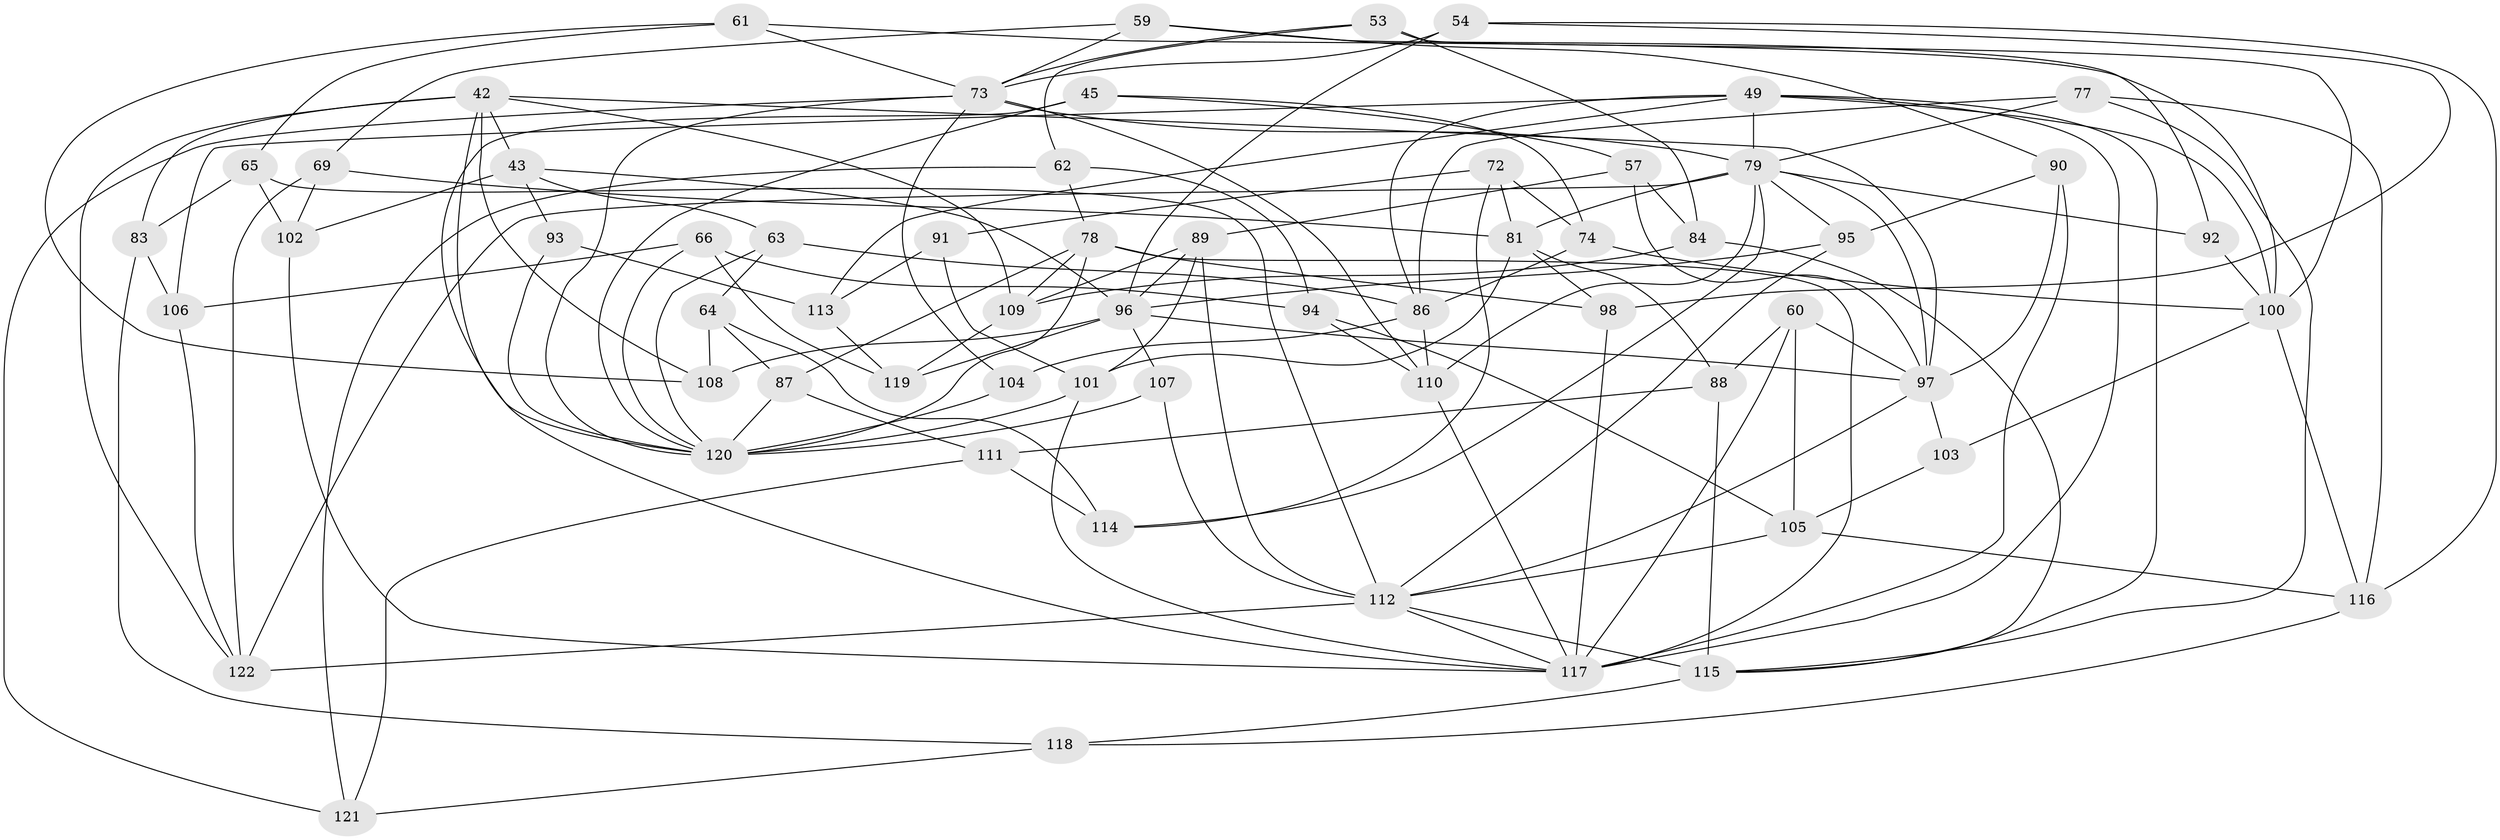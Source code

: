 // original degree distribution, {4: 1.0}
// Generated by graph-tools (version 1.1) at 2025/58/03/09/25 04:58:34]
// undirected, 61 vertices, 150 edges
graph export_dot {
graph [start="1"]
  node [color=gray90,style=filled];
  42 [super="+41"];
  43 [super="+10"];
  45 [super="+29"];
  49 [super="+18+12"];
  53;
  54 [super="+44"];
  57;
  59 [super="+51"];
  60;
  61;
  62;
  63;
  64;
  65;
  66;
  69;
  72 [super="+33"];
  73 [super="+58"];
  74 [super="+26"];
  77;
  78 [super="+48"];
  79 [super="+40+52"];
  81 [super="+15+17+19"];
  83;
  84;
  86 [super="+47"];
  87;
  88 [super="+1"];
  89 [super="+75+85"];
  90;
  91;
  92;
  93;
  94;
  95;
  96 [super="+80"];
  97 [super="+46+56"];
  98 [super="+5"];
  100 [super="+25"];
  101 [super="+71"];
  102;
  103;
  104;
  105 [super="+24"];
  106;
  107;
  108;
  109 [super="+76"];
  110 [super="+31"];
  111 [super="+7"];
  112 [super="+23+55+99"];
  113 [super="+32"];
  114 [super="+70"];
  115 [super="+16+28"];
  116 [super="+38"];
  117 [super="+82"];
  118;
  119;
  120 [super="+3+30+27+67"];
  121;
  122 [super="+68"];
  42 -- 97;
  42 -- 109 [weight=2];
  42 -- 122;
  42 -- 83;
  42 -- 43;
  42 -- 108;
  42 -- 120;
  43 -- 93 [weight=2];
  43 -- 63;
  43 -- 102;
  43 -- 96;
  45 -- 57;
  45 -- 74 [weight=2];
  45 -- 117;
  45 -- 120 [weight=2];
  49 -- 106;
  49 -- 113 [weight=2];
  49 -- 100;
  49 -- 86;
  49 -- 79 [weight=2];
  49 -- 115;
  49 -- 117 [weight=2];
  53 -- 84;
  53 -- 62;
  53 -- 100;
  53 -- 73;
  54 -- 98 [weight=2];
  54 -- 96 [weight=2];
  54 -- 116;
  54 -- 73;
  57 -- 84;
  57 -- 97;
  57 -- 89;
  59 -- 69;
  59 -- 92 [weight=2];
  59 -- 90;
  59 -- 73 [weight=2];
  60 -- 105;
  60 -- 88;
  60 -- 117;
  60 -- 97;
  61 -- 100;
  61 -- 65;
  61 -- 108;
  61 -- 73;
  62 -- 121;
  62 -- 94;
  62 -- 78;
  63 -- 64;
  63 -- 120;
  63 -- 86;
  64 -- 114;
  64 -- 87;
  64 -- 108;
  65 -- 112;
  65 -- 102;
  65 -- 83;
  66 -- 119;
  66 -- 94;
  66 -- 106;
  66 -- 120;
  69 -- 102;
  69 -- 81;
  69 -- 122;
  72 -- 91;
  72 -- 114 [weight=2];
  72 -- 74 [weight=2];
  72 -- 81;
  73 -- 121;
  73 -- 104;
  73 -- 110;
  73 -- 79;
  73 -- 120;
  74 -- 100;
  74 -- 86;
  77 -- 116;
  77 -- 86;
  77 -- 79;
  77 -- 115;
  78 -- 87;
  78 -- 98;
  78 -- 117;
  78 -- 120;
  78 -- 109;
  79 -- 92;
  79 -- 81 [weight=2];
  79 -- 114;
  79 -- 122 [weight=2];
  79 -- 95;
  79 -- 110 [weight=2];
  79 -- 97;
  81 -- 98 [weight=2];
  81 -- 88 [weight=2];
  81 -- 101 [weight=2];
  83 -- 118;
  83 -- 106;
  84 -- 109;
  84 -- 115;
  86 -- 104;
  86 -- 110;
  87 -- 111;
  87 -- 120;
  88 -- 111 [weight=2];
  88 -- 115;
  89 -- 112 [weight=3];
  89 -- 96 [weight=2];
  89 -- 109;
  89 -- 101;
  90 -- 95;
  90 -- 117;
  90 -- 97;
  91 -- 113 [weight=2];
  91 -- 101;
  92 -- 100;
  93 -- 120;
  93 -- 113;
  94 -- 105;
  94 -- 110;
  95 -- 112;
  95 -- 96;
  96 -- 107;
  96 -- 108;
  96 -- 119;
  96 -- 97;
  97 -- 103;
  97 -- 112;
  98 -- 117;
  100 -- 116 [weight=2];
  100 -- 103;
  101 -- 120 [weight=2];
  101 -- 117 [weight=2];
  102 -- 117;
  103 -- 105 [weight=2];
  104 -- 120 [weight=2];
  105 -- 116;
  105 -- 112;
  106 -- 122;
  107 -- 120;
  107 -- 112 [weight=2];
  109 -- 119;
  110 -- 117;
  111 -- 121;
  111 -- 114 [weight=2];
  112 -- 115 [weight=3];
  112 -- 122;
  112 -- 117;
  113 -- 119;
  115 -- 118;
  116 -- 118;
  118 -- 121;
}
